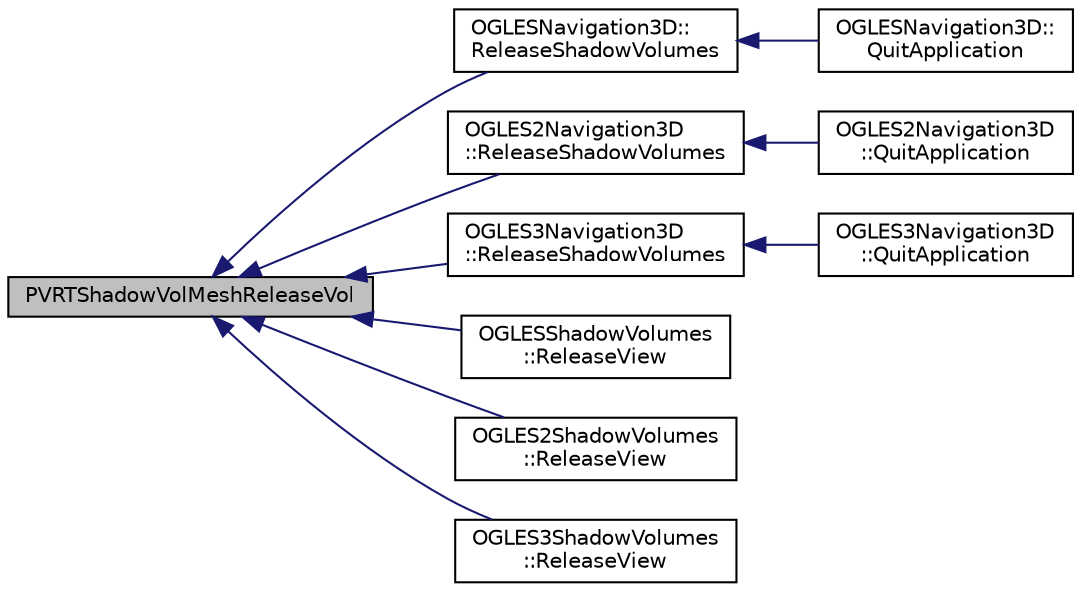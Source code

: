 digraph "PVRTShadowVolMeshReleaseVol"
{
  edge [fontname="Helvetica",fontsize="10",labelfontname="Helvetica",labelfontsize="10"];
  node [fontname="Helvetica",fontsize="10",shape=record];
  rankdir="LR";
  Node1 [label="PVRTShadowVolMeshReleaseVol",height=0.2,width=0.4,color="black", fillcolor="grey75", style="filled", fontcolor="black"];
  Node1 -> Node2 [dir="back",color="midnightblue",fontsize="10",style="solid",fontname="Helvetica"];
  Node2 [label="OGLESNavigation3D::\lReleaseShadowVolumes",height=0.2,width=0.4,color="black", fillcolor="white", style="filled",URL="$class_o_g_l_e_s_navigation3_d.html#afb565ae488565457bf5415b7d46f28f6"];
  Node2 -> Node3 [dir="back",color="midnightblue",fontsize="10",style="solid",fontname="Helvetica"];
  Node3 [label="OGLESNavigation3D::\lQuitApplication",height=0.2,width=0.4,color="black", fillcolor="white", style="filled",URL="$class_o_g_l_e_s_navigation3_d.html#a5d3fc553562272ab97a0df201d39198a"];
  Node1 -> Node4 [dir="back",color="midnightblue",fontsize="10",style="solid",fontname="Helvetica"];
  Node4 [label="OGLES2Navigation3D\l::ReleaseShadowVolumes",height=0.2,width=0.4,color="black", fillcolor="white", style="filled",URL="$class_o_g_l_e_s2_navigation3_d.html#abdfb871935f9e0698e6dc43a40807170"];
  Node4 -> Node5 [dir="back",color="midnightblue",fontsize="10",style="solid",fontname="Helvetica"];
  Node5 [label="OGLES2Navigation3D\l::QuitApplication",height=0.2,width=0.4,color="black", fillcolor="white", style="filled",URL="$class_o_g_l_e_s2_navigation3_d.html#aa16d07ae5e64b996f29fce58777a2a98"];
  Node1 -> Node6 [dir="back",color="midnightblue",fontsize="10",style="solid",fontname="Helvetica"];
  Node6 [label="OGLES3Navigation3D\l::ReleaseShadowVolumes",height=0.2,width=0.4,color="black", fillcolor="white", style="filled",URL="$class_o_g_l_e_s3_navigation3_d.html#a256302b11b516dce0515eb3924bc4085"];
  Node6 -> Node7 [dir="back",color="midnightblue",fontsize="10",style="solid",fontname="Helvetica"];
  Node7 [label="OGLES3Navigation3D\l::QuitApplication",height=0.2,width=0.4,color="black", fillcolor="white", style="filled",URL="$class_o_g_l_e_s3_navigation3_d.html#abea8a44fd81338a1b1949f4bd0d25055"];
  Node1 -> Node8 [dir="back",color="midnightblue",fontsize="10",style="solid",fontname="Helvetica"];
  Node8 [label="OGLESShadowVolumes\l::ReleaseView",height=0.2,width=0.4,color="black", fillcolor="white", style="filled",URL="$class_o_g_l_e_s_shadow_volumes.html#addf7d9164edf04e4cfb8fb1a4fb88a4e"];
  Node1 -> Node9 [dir="back",color="midnightblue",fontsize="10",style="solid",fontname="Helvetica"];
  Node9 [label="OGLES2ShadowVolumes\l::ReleaseView",height=0.2,width=0.4,color="black", fillcolor="white", style="filled",URL="$class_o_g_l_e_s2_shadow_volumes.html#ab771e12238d4bea043725808a2dac166"];
  Node1 -> Node10 [dir="back",color="midnightblue",fontsize="10",style="solid",fontname="Helvetica"];
  Node10 [label="OGLES3ShadowVolumes\l::ReleaseView",height=0.2,width=0.4,color="black", fillcolor="white", style="filled",URL="$class_o_g_l_e_s3_shadow_volumes.html#a04ac2711c08335243e049af4286dc2fa"];
}

